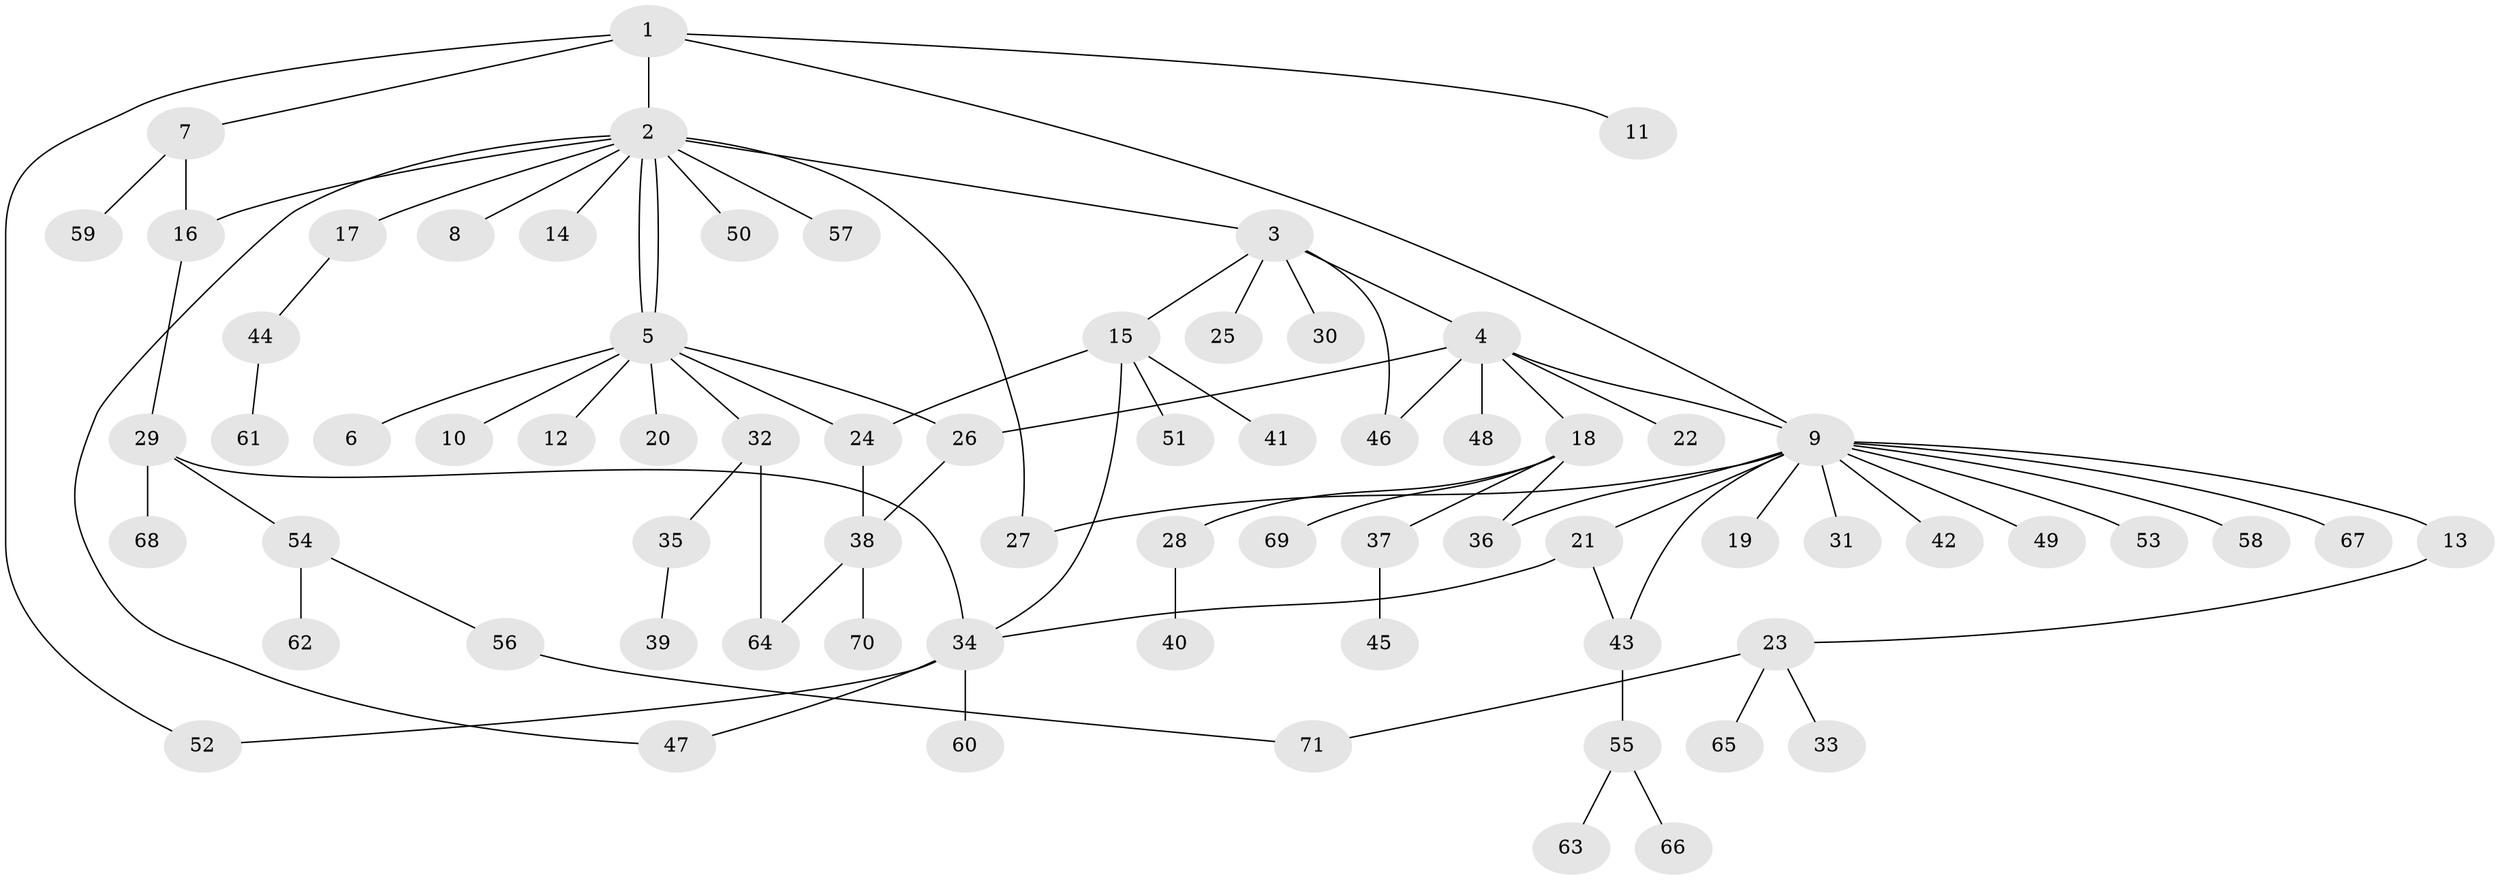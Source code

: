 // Generated by graph-tools (version 1.1) at 2025/01/03/09/25 03:01:39]
// undirected, 71 vertices, 86 edges
graph export_dot {
graph [start="1"]
  node [color=gray90,style=filled];
  1;
  2;
  3;
  4;
  5;
  6;
  7;
  8;
  9;
  10;
  11;
  12;
  13;
  14;
  15;
  16;
  17;
  18;
  19;
  20;
  21;
  22;
  23;
  24;
  25;
  26;
  27;
  28;
  29;
  30;
  31;
  32;
  33;
  34;
  35;
  36;
  37;
  38;
  39;
  40;
  41;
  42;
  43;
  44;
  45;
  46;
  47;
  48;
  49;
  50;
  51;
  52;
  53;
  54;
  55;
  56;
  57;
  58;
  59;
  60;
  61;
  62;
  63;
  64;
  65;
  66;
  67;
  68;
  69;
  70;
  71;
  1 -- 2;
  1 -- 7;
  1 -- 9;
  1 -- 11;
  1 -- 52;
  2 -- 3;
  2 -- 5;
  2 -- 5;
  2 -- 8;
  2 -- 14;
  2 -- 16;
  2 -- 17;
  2 -- 27;
  2 -- 47;
  2 -- 50;
  2 -- 57;
  3 -- 4;
  3 -- 15;
  3 -- 25;
  3 -- 30;
  3 -- 46;
  4 -- 9;
  4 -- 18;
  4 -- 22;
  4 -- 26;
  4 -- 46;
  4 -- 48;
  5 -- 6;
  5 -- 10;
  5 -- 12;
  5 -- 20;
  5 -- 24;
  5 -- 26;
  5 -- 32;
  7 -- 16;
  7 -- 59;
  9 -- 13;
  9 -- 19;
  9 -- 21;
  9 -- 27;
  9 -- 31;
  9 -- 36;
  9 -- 42;
  9 -- 43;
  9 -- 49;
  9 -- 53;
  9 -- 58;
  9 -- 67;
  13 -- 23;
  15 -- 24;
  15 -- 34;
  15 -- 41;
  15 -- 51;
  16 -- 29;
  17 -- 44;
  18 -- 28;
  18 -- 36;
  18 -- 37;
  18 -- 69;
  21 -- 34;
  21 -- 43;
  23 -- 33;
  23 -- 65;
  23 -- 71;
  24 -- 38;
  26 -- 38;
  28 -- 40;
  29 -- 34;
  29 -- 54;
  29 -- 68;
  32 -- 35;
  32 -- 64;
  34 -- 47;
  34 -- 52;
  34 -- 60;
  35 -- 39;
  37 -- 45;
  38 -- 64;
  38 -- 70;
  43 -- 55;
  44 -- 61;
  54 -- 56;
  54 -- 62;
  55 -- 63;
  55 -- 66;
  56 -- 71;
}

